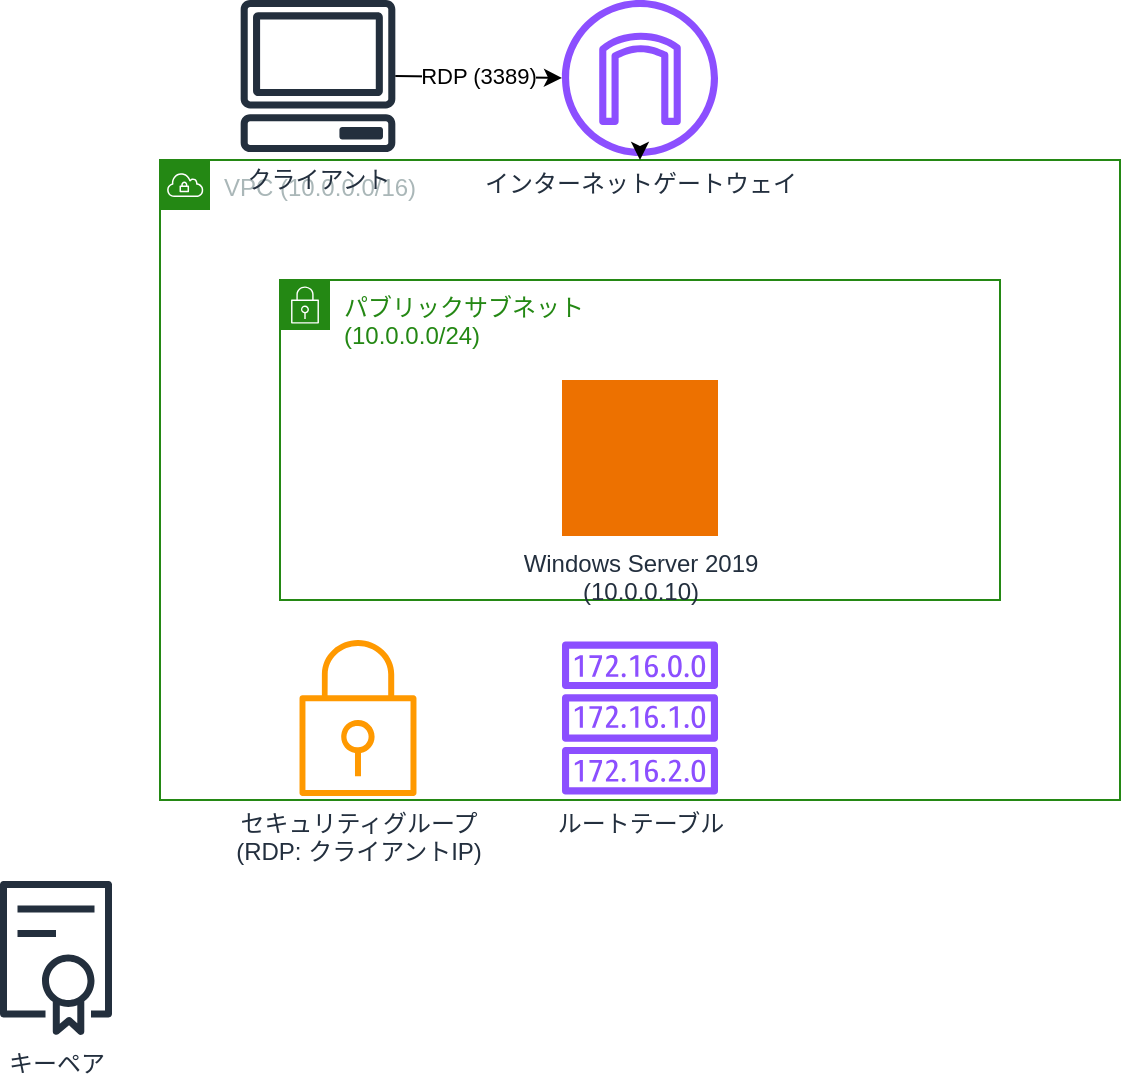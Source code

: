 <mxfile>
    <diagram name="Windows EC2構成" id="Wp9Tot8XLC37BgMdsrnz">
        <mxGraphModel dx="1456" dy="804" grid="1" gridSize="10" guides="1" tooltips="1" connect="1" arrows="1" fold="1" page="1" pageScale="1" pageWidth="827" pageHeight="1169" math="0" shadow="0">
            <root>
                <mxCell id="0"/>
                <mxCell id="1" parent="0"/>
                <!-- VPC Container -->
                <mxCell id="vpc-container" value="VPC (10.0.0.0/16)" style="points=[[0,0],[0.25,0],[0.5,0],[0.75,0],[1,0],[1,0.25],[1,0.5],[1,0.75],[1,1],[0.75,1],[0.5,1],[0.25,1],[0,1],[0,0.75],[0,0.5],[0,0.25]];outlineConnect=0;gradientColor=none;html=1;whiteSpace=wrap;fontSize=12;fontStyle=0;container=1;pointerEvents=0;collapsible=0;recursiveResize=0;shape=mxgraph.aws4.group;grIcon=mxgraph.aws4.group_vpc;strokeColor=#248814;fillColor=none;verticalAlign=top;align=left;spacingLeft=30;fontColor=#AAB7B8;dashed=0;" vertex="1" parent="1">
                    <mxGeometry x="120" y="120" width="480" height="320" as="geometry"/>
                </mxCell>
                
                <!-- Internet Gateway -->
                <mxCell id="igw" value="インターネットゲートウェイ" style="sketch=0;outlineConnect=0;fontColor=#232F3E;gradientColor=none;fillColor=#8C4FFF;strokeColor=none;dashed=0;verticalLabelPosition=bottom;verticalAlign=top;align=center;html=1;fontSize=12;fontStyle=0;aspect=fixed;pointerEvents=1;shape=mxgraph.aws4.internet_gateway;" vertex="1" parent="1">
                    <mxGeometry x="321" y="40" width="78" height="78" as="geometry"/>
                </mxCell>
                
                <!-- Public Subnet -->
                <mxCell id="subnet1" value="パブリックサブネット&#xa;(10.0.0.0/24)" style="points=[[0,0],[0.25,0],[0.5,0],[0.75,0],[1,0],[1,0.25],[1,0.5],[1,0.75],[1,1],[0.75,1],[0.5,1],[0.25,1],[0,1],[0,0.75],[0,0.5],[0,0.25]];outlineConnect=0;gradientColor=none;html=1;whiteSpace=wrap;fontSize=12;fontStyle=0;container=1;pointerEvents=0;collapsible=0;recursiveResize=0;shape=mxgraph.aws4.group;grIcon=mxgraph.aws4.group_security_group;strokeColor=#248814;fillColor=none;verticalAlign=top;align=left;spacingLeft=30;fontColor=#248814;dashed=0;" vertex="1" parent="vpc-container">
                    <mxGeometry x="60" y="60" width="360" height="160" as="geometry"/>
                </mxCell>
                
                <!-- Windows Server -->
                <mxCell id="windows-server" value="Windows Server 2019&#xa;(10.0.0.10)" style="sketch=0;points=[[0,0,0],[0.25,0,0],[0.5,0,0],[0.75,0,0],[1,0,0],[0,1,0],[0.25,1,0],[0.5,1,0],[0.75,1,0],[1,1,0],[0,0.25,0],[0,0.5,0],[0,0.75,0],[1,0.25,0],[1,0.5,0],[1,0.75,0]];outlineConnect=0;fontColor=#232F3E;gradientColor=none;fillColor=#ED7100;strokeColor=none;dashed=0;verticalLabelPosition=bottom;verticalAlign=top;align=center;html=1;fontSize=12;fontStyle=0;aspect=fixed;shape=mxgraph.aws4.ec2_instance;" vertex="1" parent="subnet1">
                    <mxGeometry x="141" y="50" width="78" height="78" as="geometry"/>
                </mxCell>
                
                <!-- Route Table -->
                <mxCell id="route-table" value="ルートテーブル" style="sketch=0;outlineConnect=0;fontColor=#232F3E;gradientColor=none;fillColor=#8C4FFF;strokeColor=none;dashed=0;verticalLabelPosition=bottom;verticalAlign=top;align=center;html=1;fontSize=12;fontStyle=0;aspect=fixed;pointerEvents=1;shape=mxgraph.aws4.route_table;" vertex="1" parent="vpc-container">
                    <mxGeometry x="201" y="240" width="78" height="78" as="geometry"/>
                </mxCell>
                
                <!-- Security Group -->
                <mxCell id="sg1" value="セキュリティグループ&#xa;(RDP: クライアントIP)" style="sketch=0;outlineConnect=0;fontColor=#232F3E;gradientColor=none;fillColor=#FF9900;strokeColor=none;dashed=0;verticalLabelPosition=bottom;verticalAlign=top;align=center;html=1;fontSize=12;fontStyle=0;aspect=fixed;pointerEvents=1;shape=mxgraph.aws4.security_group;" vertex="1" parent="vpc-container">
                    <mxGeometry x="60" y="240" width="78" height="78" as="geometry"/>
                </mxCell>
                
                <!-- Key Pair -->
                <mxCell id="keypair" value="キーペア" style="sketch=0;outlineConnect=0;fontColor=#232F3E;gradientColor=none;fillColor=#232F3D;strokeColor=none;dashed=0;verticalLabelPosition=bottom;verticalAlign=top;align=center;html=1;fontSize=12;fontStyle=0;aspect=fixed;pointerEvents=1;shape=mxgraph.aws4.credentials;" vertex="1" parent="1">
                    <mxGeometry x="40" y="480" width="56" height="78" as="geometry"/>
                </mxCell>
                
                <!-- Client -->
                <mxCell id="client" value="クライアント" style="sketch=0;outlineConnect=0;fontColor=#232F3E;gradientColor=none;fillColor=#232F3D;strokeColor=none;dashed=0;verticalLabelPosition=bottom;verticalAlign=top;align=center;html=1;fontSize=12;fontStyle=0;aspect=fixed;pointerEvents=1;shape=mxgraph.aws4.client;" vertex="1" parent="1">
                    <mxGeometry x="160" y="40" width="78" height="76" as="geometry"/>
                </mxCell>
                
                <!-- Connections -->
                <mxCell id="conn1" value="RDP (3389)" style="endArrow=classic;html=1;rounded=0;exitX=1;exitY=0.5;exitDx=0;exitDy=0;exitPerimeter=0;entryX=0;entryY=0.5;entryDx=0;entryDy=0;entryPerimeter=0;" edge="1" parent="1" source="client" target="igw">
                    <mxGeometry width="50" height="50" relative="1" as="geometry">
                        <mxPoint x="300" y="200" as="sourcePoint"/>
                        <mxPoint x="350" y="150" as="targetPoint"/>
                    </mxGeometry>
                </mxCell>
                
                <mxCell id="conn2" value="" style="endArrow=classic;html=1;rounded=0;exitX=0.5;exitY=1;exitDx=0;exitDy=0;exitPerimeter=0;entryX=0.5;entryY=0;entryDx=0;entryDy=0;" edge="1" parent="1" source="igw" target="vpc-container">
                    <mxGeometry width="50" height="50" relative="1" as="geometry">
                        <mxPoint x="300" y="200" as="sourcePoint"/>
                        <mxPoint x="350" y="150" as="targetPoint"/>
                    </mxGeometry>
                </mxCell>
            </root>
        </mxGraphModel>
    </diagram>
</mxfile>